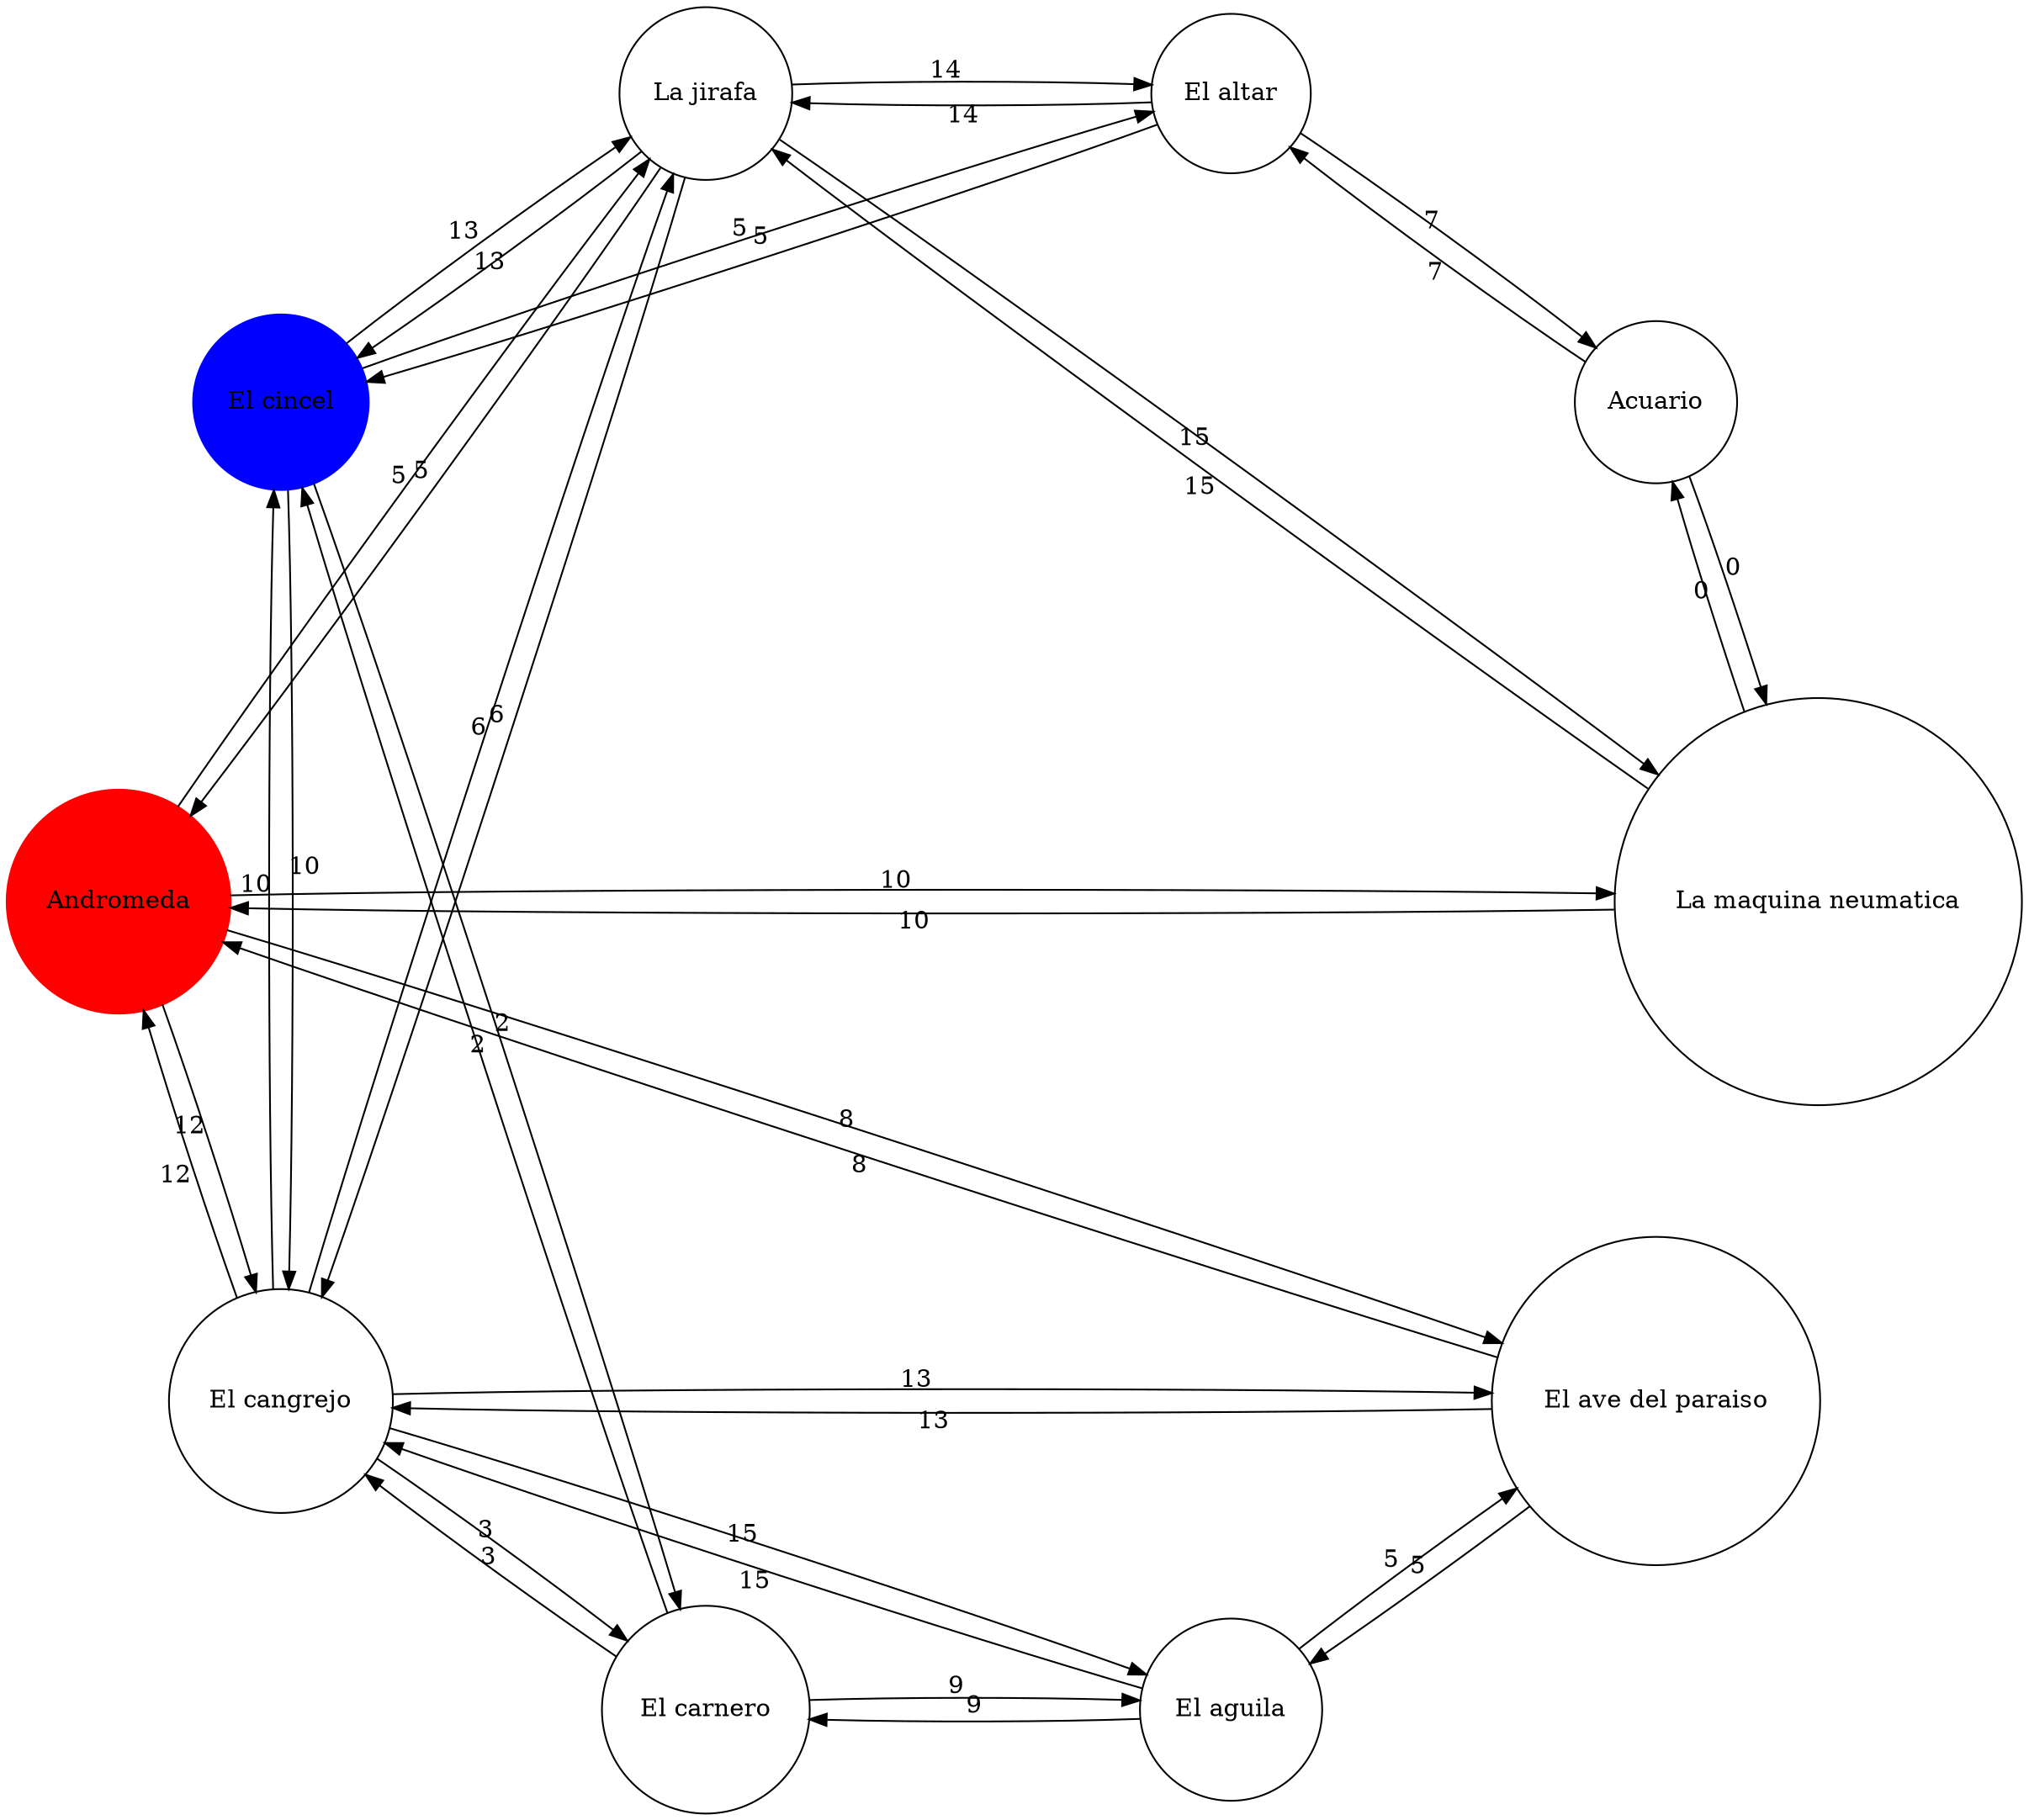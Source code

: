 digraph grafico{
layout=circo
node[shape=circle]
nodo0[label ="Andromeda" style ="filled" color ="red"];
nodo6[label ="El cangrejo"];
nodo2[label ="El ave del paraiso"];
nodo1[label ="La maquina neumatica"];
nodo5[label ="La jirafa"];
nodo0->nodo5[label ="5"];
nodo0->nodo1[label ="10"];
nodo0->nodo2[label ="8"];
nodo0->nodo6[label ="12"];
nodo3[label ="Acuario"];
nodo1->nodo0[label ="10"];
nodo1->nodo5[label ="15"];
nodo1->nodo3[label ="0"];
nodo4[label ="El aguila"];
nodo2->nodo0[label ="8"];
nodo2->nodo4[label ="5"];
nodo2->nodo6[label ="13"];
nodo7[label ="El altar"];
nodo3->nodo1[label ="0"];
nodo3->nodo7[label ="7"];
nodo8[label ="El carnero"];
nodo4->nodo2[label ="5"];
nodo4->nodo8[label ="9"];
nodo4->nodo6[label ="15"];
nodo9[label ="El cincel" style ="filled" color ="blue"];
nodo5->nodo0[label ="5"];
nodo5->nodo1[label ="15"];
nodo5->nodo6[label ="6"];
nodo5->nodo9[label ="13"];
nodo5->nodo7[label ="14"];
nodo6->nodo0[label ="12"];
nodo6->nodo5[label ="6"];
nodo6->nodo2[label ="13"];
nodo6->nodo9[label ="10"];
nodo6->nodo4[label ="15"];
nodo6->nodo8[label ="3"];
nodo7->nodo3[label ="7"];
nodo7->nodo5[label ="14"];
nodo7->nodo9[label ="5"];
nodo8->nodo4[label ="9"];
nodo8->nodo6[label ="3"];
nodo8->nodo9[label ="2"];
nodo9->nodo5[label ="13"];
nodo9->nodo6[label ="10"];
nodo9->nodo7[label ="5"];
nodo9->nodo8[label ="2"];
}
